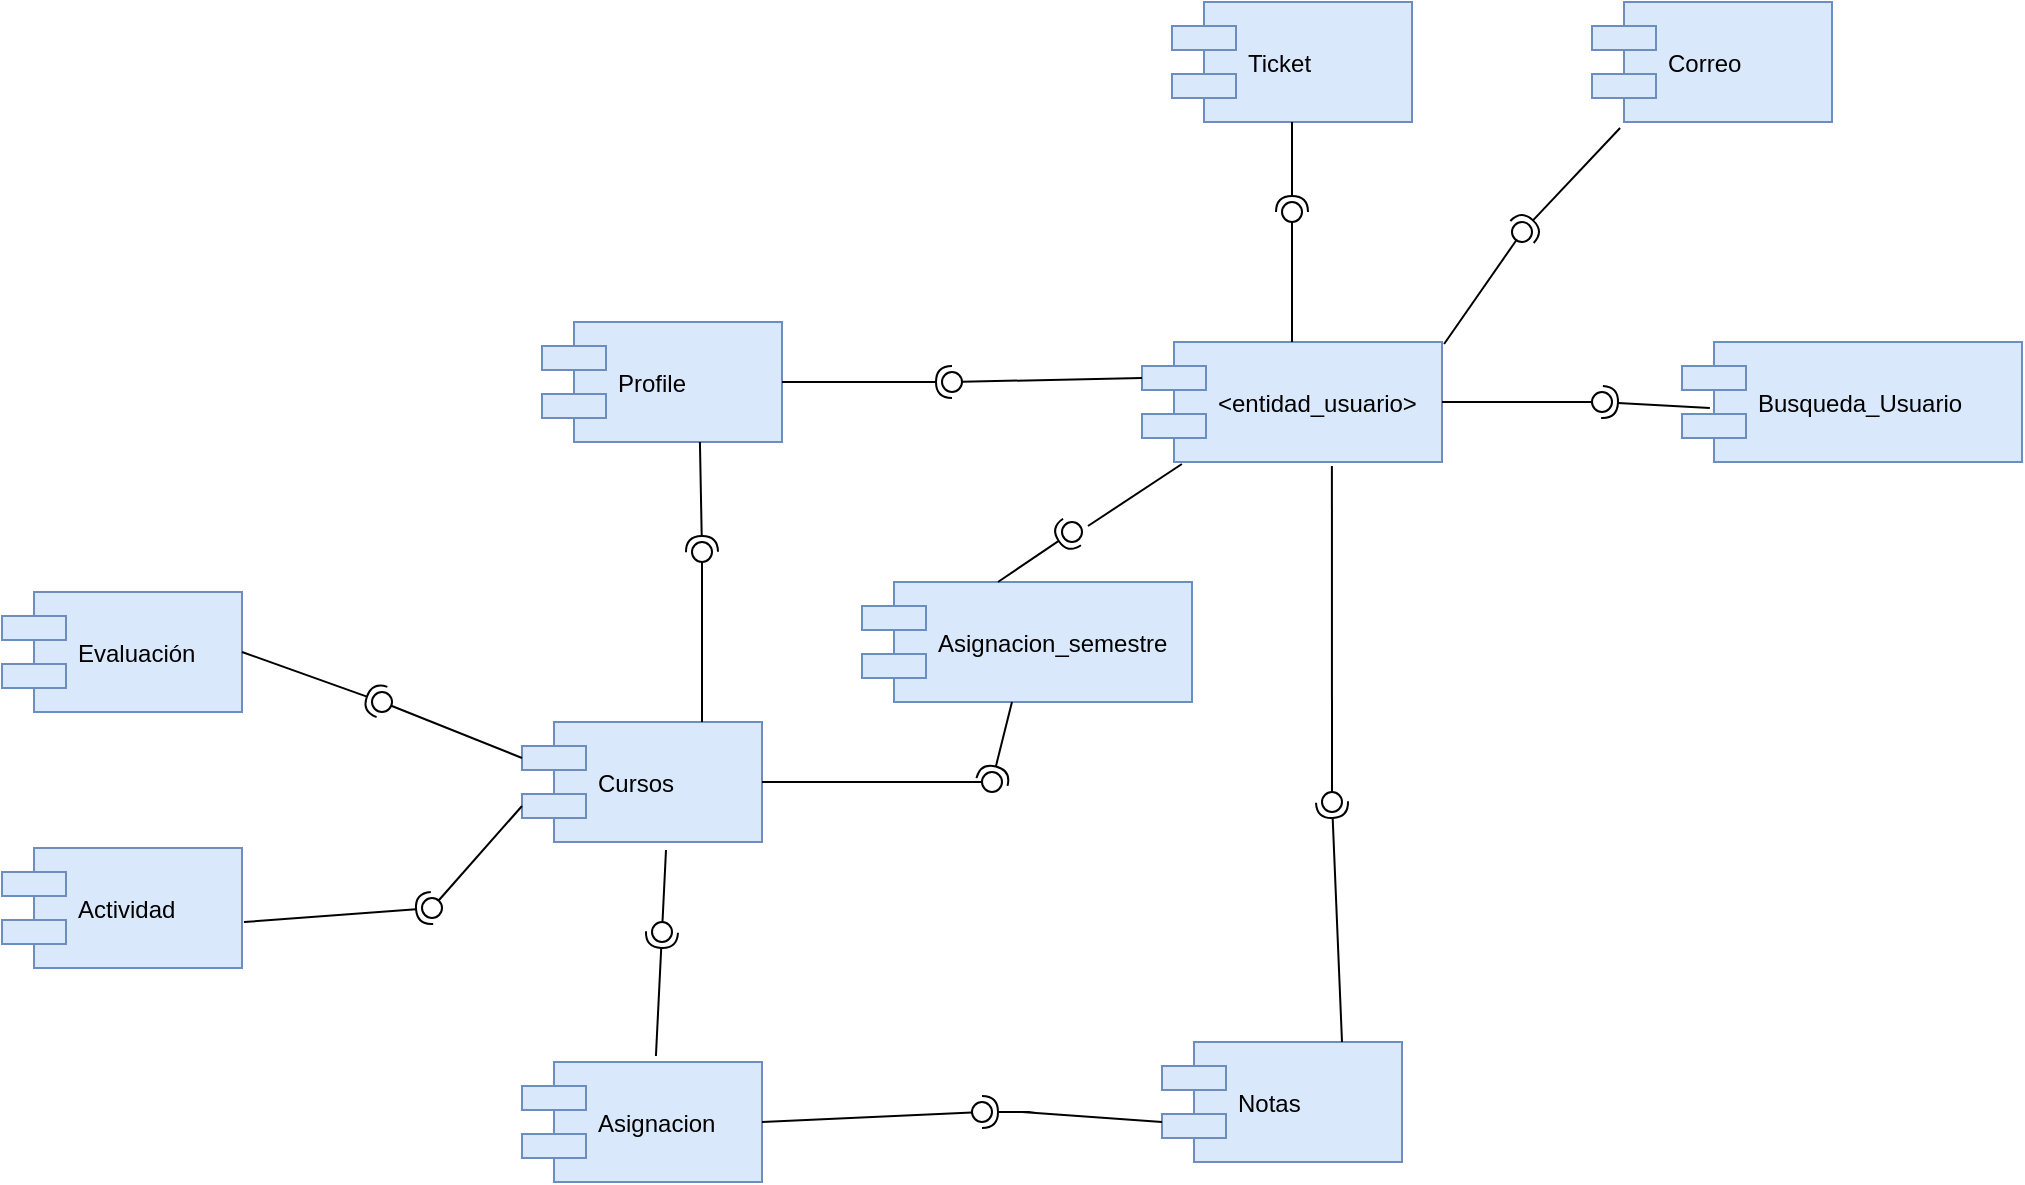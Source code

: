 <mxfile version="11.3.0" type="device" pages="1"><diagram name="Page-1" id="e7e014a7-5840-1c2e-5031-d8a46d1fe8dd"><mxGraphModel dx="2023" dy="1322" grid="1" gridSize="10" guides="1" tooltips="1" connect="1" arrows="1" fold="1" page="1" pageScale="1" pageWidth="1169" pageHeight="826" background="#ffffff" math="0" shadow="0"><root><mxCell id="0"/><mxCell id="1" parent="0"/><mxCell id="bjGDes512HJK8Bnqqdk6-41" value="Profile" style="shape=component;align=left;spacingLeft=36;fillColor=#dae8fc;strokeColor=#6c8ebf;" vertex="1" parent="1"><mxGeometry x="180" y="90" width="120" height="60" as="geometry"/></mxCell><mxCell id="bjGDes512HJK8Bnqqdk6-42" value="&lt;entidad_usuario&gt;" style="shape=component;align=left;spacingLeft=36;fillColor=#dae8fc;strokeColor=#6c8ebf;" vertex="1" parent="1"><mxGeometry x="480" y="100" width="150" height="60" as="geometry"/></mxCell><mxCell id="bjGDes512HJK8Bnqqdk6-43" value="" style="rounded=0;orthogonalLoop=1;jettySize=auto;html=1;endArrow=none;endFill=0;exitX=0;exitY=0.3;exitDx=0;exitDy=0;" edge="1" target="bjGDes512HJK8Bnqqdk6-45" parent="1" source="bjGDes512HJK8Bnqqdk6-42"><mxGeometry relative="1" as="geometry"><mxPoint x="360" y="215" as="sourcePoint"/></mxGeometry></mxCell><mxCell id="bjGDes512HJK8Bnqqdk6-44" value="" style="rounded=0;orthogonalLoop=1;jettySize=auto;html=1;endArrow=halfCircle;endFill=0;entryX=0.5;entryY=0.5;entryDx=0;entryDy=0;endSize=6;strokeWidth=1;exitX=1;exitY=0.5;exitDx=0;exitDy=0;" edge="1" target="bjGDes512HJK8Bnqqdk6-45" parent="1" source="bjGDes512HJK8Bnqqdk6-41"><mxGeometry relative="1" as="geometry"><mxPoint x="400" y="215" as="sourcePoint"/></mxGeometry></mxCell><mxCell id="bjGDes512HJK8Bnqqdk6-45" value="" style="ellipse;whiteSpace=wrap;html=1;fontFamily=Helvetica;fontSize=12;fontColor=#000000;align=center;strokeColor=#000000;fillColor=#ffffff;points=[];aspect=fixed;resizable=0;" vertex="1" parent="1"><mxGeometry x="380" y="115" width="10" height="10" as="geometry"/></mxCell><mxCell id="bjGDes512HJK8Bnqqdk6-46" value="Cursos" style="shape=component;align=left;spacingLeft=36;fillColor=#dae8fc;strokeColor=#6c8ebf;" vertex="1" parent="1"><mxGeometry x="170" y="290" width="120" height="60" as="geometry"/></mxCell><mxCell id="bjGDes512HJK8Bnqqdk6-47" value="" style="rounded=0;orthogonalLoop=1;jettySize=auto;html=1;endArrow=none;endFill=0;exitX=0.75;exitY=0;exitDx=0;exitDy=0;" edge="1" target="bjGDes512HJK8Bnqqdk6-49" parent="1" source="bjGDes512HJK8Bnqqdk6-46"><mxGeometry relative="1" as="geometry"><mxPoint x="240" y="205" as="sourcePoint"/></mxGeometry></mxCell><mxCell id="bjGDes512HJK8Bnqqdk6-48" value="" style="rounded=0;orthogonalLoop=1;jettySize=auto;html=1;endArrow=halfCircle;endFill=0;entryX=0.5;entryY=0.5;entryDx=0;entryDy=0;endSize=6;strokeWidth=1;exitX=0.658;exitY=1;exitDx=0;exitDy=0;exitPerimeter=0;" edge="1" target="bjGDes512HJK8Bnqqdk6-49" parent="1" source="bjGDes512HJK8Bnqqdk6-41"><mxGeometry relative="1" as="geometry"><mxPoint x="280" y="205" as="sourcePoint"/></mxGeometry></mxCell><mxCell id="bjGDes512HJK8Bnqqdk6-49" value="" style="ellipse;whiteSpace=wrap;html=1;fontFamily=Helvetica;fontSize=12;fontColor=#000000;align=center;strokeColor=#000000;fillColor=#ffffff;points=[];aspect=fixed;resizable=0;" vertex="1" parent="1"><mxGeometry x="255" y="200" width="10" height="10" as="geometry"/></mxCell><mxCell id="bjGDes512HJK8Bnqqdk6-50" value="Asignacion" style="shape=component;align=left;spacingLeft=36;fillColor=#dae8fc;strokeColor=#6c8ebf;" vertex="1" parent="1"><mxGeometry x="170" y="460" width="120" height="60" as="geometry"/></mxCell><mxCell id="bjGDes512HJK8Bnqqdk6-51" value="" style="rounded=0;orthogonalLoop=1;jettySize=auto;html=1;endArrow=none;endFill=0;exitX=0.6;exitY=1.067;exitDx=0;exitDy=0;exitPerimeter=0;" edge="1" target="bjGDes512HJK8Bnqqdk6-53" parent="1" source="bjGDes512HJK8Bnqqdk6-46"><mxGeometry relative="1" as="geometry"><mxPoint x="220" y="395" as="sourcePoint"/></mxGeometry></mxCell><mxCell id="bjGDes512HJK8Bnqqdk6-52" value="" style="rounded=0;orthogonalLoop=1;jettySize=auto;html=1;endArrow=halfCircle;endFill=0;entryX=0.5;entryY=0.5;entryDx=0;entryDy=0;endSize=6;strokeWidth=1;exitX=0.558;exitY=-0.05;exitDx=0;exitDy=0;exitPerimeter=0;" edge="1" target="bjGDes512HJK8Bnqqdk6-53" parent="1" source="bjGDes512HJK8Bnqqdk6-50"><mxGeometry relative="1" as="geometry"><mxPoint x="260" y="395" as="sourcePoint"/></mxGeometry></mxCell><mxCell id="bjGDes512HJK8Bnqqdk6-53" value="" style="ellipse;whiteSpace=wrap;html=1;fontFamily=Helvetica;fontSize=12;fontColor=#000000;align=center;strokeColor=#000000;fillColor=#ffffff;points=[];aspect=fixed;resizable=0;" vertex="1" parent="1"><mxGeometry x="235" y="390" width="10" height="10" as="geometry"/></mxCell><mxCell id="bjGDes512HJK8Bnqqdk6-54" value="Busqueda_Usuario" style="shape=component;align=left;spacingLeft=36;fillColor=#dae8fc;strokeColor=#6c8ebf;" vertex="1" parent="1"><mxGeometry x="750" y="100" width="170" height="60" as="geometry"/></mxCell><mxCell id="bjGDes512HJK8Bnqqdk6-55" value="" style="rounded=0;orthogonalLoop=1;jettySize=auto;html=1;endArrow=none;endFill=0;exitX=1;exitY=0.5;exitDx=0;exitDy=0;" edge="1" target="bjGDes512HJK8Bnqqdk6-57" parent="1" source="bjGDes512HJK8Bnqqdk6-42"><mxGeometry relative="1" as="geometry"><mxPoint x="690" y="130" as="sourcePoint"/></mxGeometry></mxCell><mxCell id="bjGDes512HJK8Bnqqdk6-56" value="" style="rounded=0;orthogonalLoop=1;jettySize=auto;html=1;endArrow=halfCircle;endFill=0;entryX=0.5;entryY=0.5;entryDx=0;entryDy=0;endSize=6;strokeWidth=1;exitX=0.082;exitY=0.55;exitDx=0;exitDy=0;exitPerimeter=0;" edge="1" target="bjGDes512HJK8Bnqqdk6-57" parent="1" source="bjGDes512HJK8Bnqqdk6-54"><mxGeometry relative="1" as="geometry"><mxPoint x="730" y="130" as="sourcePoint"/></mxGeometry></mxCell><mxCell id="bjGDes512HJK8Bnqqdk6-57" value="" style="ellipse;whiteSpace=wrap;html=1;fontFamily=Helvetica;fontSize=12;fontColor=#000000;align=center;strokeColor=#000000;fillColor=#ffffff;points=[];aspect=fixed;resizable=0;" vertex="1" parent="1"><mxGeometry x="705" y="125" width="10" height="10" as="geometry"/></mxCell><mxCell id="bjGDes512HJK8Bnqqdk6-58" value="Asignacion_semestre" style="shape=component;align=left;spacingLeft=36;fillColor=#dae8fc;strokeColor=#6c8ebf;" vertex="1" parent="1"><mxGeometry x="340" y="220" width="165" height="60" as="geometry"/></mxCell><mxCell id="bjGDes512HJK8Bnqqdk6-59" value="" style="rounded=0;orthogonalLoop=1;jettySize=auto;html=1;endArrow=none;endFill=0;exitX=0.133;exitY=1.017;exitDx=0;exitDy=0;exitPerimeter=0;entryX=1.3;entryY=0.2;entryDx=0;entryDy=0;entryPerimeter=0;" edge="1" target="bjGDes512HJK8Bnqqdk6-61" parent="1" source="bjGDes512HJK8Bnqqdk6-42"><mxGeometry relative="1" as="geometry"><mxPoint x="535" y="215" as="sourcePoint"/><mxPoint x="552" y="210" as="targetPoint"/></mxGeometry></mxCell><mxCell id="bjGDes512HJK8Bnqqdk6-60" value="" style="rounded=0;orthogonalLoop=1;jettySize=auto;html=1;endArrow=halfCircle;endFill=0;entryX=0.5;entryY=0.5;entryDx=0;entryDy=0;endSize=6;strokeWidth=1;exitX=0.412;exitY=0;exitDx=0;exitDy=0;exitPerimeter=0;" edge="1" target="bjGDes512HJK8Bnqqdk6-61" parent="1" source="bjGDes512HJK8Bnqqdk6-58"><mxGeometry relative="1" as="geometry"><mxPoint x="575" y="215" as="sourcePoint"/></mxGeometry></mxCell><mxCell id="bjGDes512HJK8Bnqqdk6-61" value="" style="ellipse;whiteSpace=wrap;html=1;fontFamily=Helvetica;fontSize=12;fontColor=#000000;align=center;strokeColor=#000000;fillColor=#ffffff;points=[];aspect=fixed;resizable=0;" vertex="1" parent="1"><mxGeometry x="440" y="190" width="10" height="10" as="geometry"/></mxCell><mxCell id="bjGDes512HJK8Bnqqdk6-62" value="" style="rounded=0;orthogonalLoop=1;jettySize=auto;html=1;endArrow=none;endFill=0;exitX=1;exitY=0.5;exitDx=0;exitDy=0;" edge="1" target="bjGDes512HJK8Bnqqdk6-64" parent="1" source="bjGDes512HJK8Bnqqdk6-46"><mxGeometry relative="1" as="geometry"><mxPoint x="385" y="320" as="sourcePoint"/></mxGeometry></mxCell><mxCell id="bjGDes512HJK8Bnqqdk6-63" value="" style="rounded=0;orthogonalLoop=1;jettySize=auto;html=1;endArrow=halfCircle;endFill=0;entryX=0.5;entryY=0.5;entryDx=0;entryDy=0;endSize=6;strokeWidth=1;" edge="1" target="bjGDes512HJK8Bnqqdk6-64" parent="1" source="bjGDes512HJK8Bnqqdk6-58"><mxGeometry relative="1" as="geometry"><mxPoint x="425" y="320" as="sourcePoint"/></mxGeometry></mxCell><mxCell id="bjGDes512HJK8Bnqqdk6-64" value="" style="ellipse;whiteSpace=wrap;html=1;fontFamily=Helvetica;fontSize=12;fontColor=#000000;align=center;strokeColor=#000000;fillColor=#ffffff;points=[];aspect=fixed;resizable=0;" vertex="1" parent="1"><mxGeometry x="400" y="315" width="10" height="10" as="geometry"/></mxCell><mxCell id="bjGDes512HJK8Bnqqdk6-65" value="Ticket" style="shape=component;align=left;spacingLeft=36;fillColor=#dae8fc;strokeColor=#6c8ebf;" vertex="1" parent="1"><mxGeometry x="495" y="-70" width="120" height="60" as="geometry"/></mxCell><mxCell id="bjGDes512HJK8Bnqqdk6-66" value="" style="rounded=0;orthogonalLoop=1;jettySize=auto;html=1;endArrow=none;endFill=0;exitX=0.5;exitY=0;exitDx=0;exitDy=0;" edge="1" target="bjGDes512HJK8Bnqqdk6-68" parent="1" source="bjGDes512HJK8Bnqqdk6-42"><mxGeometry relative="1" as="geometry"><mxPoint x="535" y="35" as="sourcePoint"/></mxGeometry></mxCell><mxCell id="bjGDes512HJK8Bnqqdk6-67" value="" style="rounded=0;orthogonalLoop=1;jettySize=auto;html=1;endArrow=halfCircle;endFill=0;entryX=0.5;entryY=0.5;entryDx=0;entryDy=0;endSize=6;strokeWidth=1;exitX=0.5;exitY=1;exitDx=0;exitDy=0;" edge="1" target="bjGDes512HJK8Bnqqdk6-68" parent="1" source="bjGDes512HJK8Bnqqdk6-65"><mxGeometry relative="1" as="geometry"><mxPoint x="575" y="35" as="sourcePoint"/></mxGeometry></mxCell><mxCell id="bjGDes512HJK8Bnqqdk6-68" value="" style="ellipse;whiteSpace=wrap;html=1;fontFamily=Helvetica;fontSize=12;fontColor=#000000;align=center;strokeColor=#000000;fillColor=#ffffff;points=[];aspect=fixed;resizable=0;" vertex="1" parent="1"><mxGeometry x="550" y="30" width="10" height="10" as="geometry"/></mxCell><mxCell id="bjGDes512HJK8Bnqqdk6-69" value="Evaluación" style="shape=component;align=left;spacingLeft=36;fillColor=#dae8fc;strokeColor=#6c8ebf;" vertex="1" parent="1"><mxGeometry x="-90" y="225" width="120" height="60" as="geometry"/></mxCell><mxCell id="bjGDes512HJK8Bnqqdk6-70" value="Actividad" style="shape=component;align=left;spacingLeft=36;fillColor=#dae8fc;strokeColor=#6c8ebf;" vertex="1" parent="1"><mxGeometry x="-90" y="353" width="120" height="60" as="geometry"/></mxCell><mxCell id="bjGDes512HJK8Bnqqdk6-71" value="" style="rounded=0;orthogonalLoop=1;jettySize=auto;html=1;endArrow=none;endFill=0;exitX=0;exitY=0.3;exitDx=0;exitDy=0;" edge="1" target="bjGDes512HJK8Bnqqdk6-73" parent="1" source="bjGDes512HJK8Bnqqdk6-46"><mxGeometry relative="1" as="geometry"><mxPoint x="80" y="280" as="sourcePoint"/></mxGeometry></mxCell><mxCell id="bjGDes512HJK8Bnqqdk6-72" value="" style="rounded=0;orthogonalLoop=1;jettySize=auto;html=1;endArrow=halfCircle;endFill=0;entryX=0.5;entryY=0.5;entryDx=0;entryDy=0;endSize=6;strokeWidth=1;exitX=1;exitY=0.5;exitDx=0;exitDy=0;" edge="1" target="bjGDes512HJK8Bnqqdk6-73" parent="1" source="bjGDes512HJK8Bnqqdk6-69"><mxGeometry relative="1" as="geometry"><mxPoint x="120" y="280" as="sourcePoint"/></mxGeometry></mxCell><mxCell id="bjGDes512HJK8Bnqqdk6-73" value="" style="ellipse;whiteSpace=wrap;html=1;fontFamily=Helvetica;fontSize=12;fontColor=#000000;align=center;strokeColor=#000000;fillColor=#ffffff;points=[];aspect=fixed;resizable=0;" vertex="1" parent="1"><mxGeometry x="95" y="275" width="10" height="10" as="geometry"/></mxCell><mxCell id="bjGDes512HJK8Bnqqdk6-74" value="" style="rounded=0;orthogonalLoop=1;jettySize=auto;html=1;endArrow=none;endFill=0;exitX=0;exitY=0.7;exitDx=0;exitDy=0;" edge="1" target="bjGDes512HJK8Bnqqdk6-76" parent="1" source="bjGDes512HJK8Bnqqdk6-46"><mxGeometry relative="1" as="geometry"><mxPoint x="120" y="340" as="sourcePoint"/></mxGeometry></mxCell><mxCell id="bjGDes512HJK8Bnqqdk6-75" value="" style="rounded=0;orthogonalLoop=1;jettySize=auto;html=1;endArrow=halfCircle;endFill=0;entryX=0.5;entryY=0.5;entryDx=0;entryDy=0;endSize=6;strokeWidth=1;exitX=1.008;exitY=0.617;exitDx=0;exitDy=0;exitPerimeter=0;" edge="1" target="bjGDes512HJK8Bnqqdk6-76" parent="1" source="bjGDes512HJK8Bnqqdk6-70"><mxGeometry relative="1" as="geometry"><mxPoint x="145" y="383" as="sourcePoint"/></mxGeometry></mxCell><mxCell id="bjGDes512HJK8Bnqqdk6-76" value="" style="ellipse;whiteSpace=wrap;html=1;fontFamily=Helvetica;fontSize=12;fontColor=#000000;align=center;strokeColor=#000000;fillColor=#ffffff;points=[];aspect=fixed;resizable=0;" vertex="1" parent="1"><mxGeometry x="120" y="378" width="10" height="10" as="geometry"/></mxCell><mxCell id="bjGDes512HJK8Bnqqdk6-77" value="Correo" style="shape=component;align=left;spacingLeft=36;fillColor=#dae8fc;strokeColor=#6c8ebf;" vertex="1" parent="1"><mxGeometry x="705" y="-70" width="120" height="60" as="geometry"/></mxCell><mxCell id="bjGDes512HJK8Bnqqdk6-78" value="" style="rounded=0;orthogonalLoop=1;jettySize=auto;html=1;endArrow=none;endFill=0;exitX=1.007;exitY=0.017;exitDx=0;exitDy=0;exitPerimeter=0;" edge="1" target="bjGDes512HJK8Bnqqdk6-80" parent="1" source="bjGDes512HJK8Bnqqdk6-42"><mxGeometry relative="1" as="geometry"><mxPoint x="650" y="45" as="sourcePoint"/></mxGeometry></mxCell><mxCell id="bjGDes512HJK8Bnqqdk6-79" value="" style="rounded=0;orthogonalLoop=1;jettySize=auto;html=1;endArrow=halfCircle;endFill=0;entryX=0.5;entryY=0.5;entryDx=0;entryDy=0;endSize=6;strokeWidth=1;exitX=0.117;exitY=1.05;exitDx=0;exitDy=0;exitPerimeter=0;" edge="1" target="bjGDes512HJK8Bnqqdk6-80" parent="1" source="bjGDes512HJK8Bnqqdk6-77"><mxGeometry relative="1" as="geometry"><mxPoint x="690" y="45" as="sourcePoint"/></mxGeometry></mxCell><mxCell id="bjGDes512HJK8Bnqqdk6-80" value="" style="ellipse;whiteSpace=wrap;html=1;fontFamily=Helvetica;fontSize=12;fontColor=#000000;align=center;strokeColor=#000000;fillColor=#ffffff;points=[];aspect=fixed;resizable=0;" vertex="1" parent="1"><mxGeometry x="665" y="40" width="10" height="10" as="geometry"/></mxCell><mxCell id="bjGDes512HJK8Bnqqdk6-81" value="Notas" style="shape=component;align=left;spacingLeft=36;fillColor=#dae8fc;strokeColor=#6c8ebf;" vertex="1" parent="1"><mxGeometry x="490" y="450" width="120" height="60" as="geometry"/></mxCell><mxCell id="bjGDes512HJK8Bnqqdk6-84" value="" style="rounded=0;orthogonalLoop=1;jettySize=auto;html=1;endArrow=none;endFill=0;exitX=0.633;exitY=1.033;exitDx=0;exitDy=0;exitPerimeter=0;" edge="1" target="bjGDes512HJK8Bnqqdk6-86" parent="1" source="bjGDes512HJK8Bnqqdk6-42"><mxGeometry relative="1" as="geometry"><mxPoint x="555" y="330" as="sourcePoint"/></mxGeometry></mxCell><mxCell id="bjGDes512HJK8Bnqqdk6-85" value="" style="rounded=0;orthogonalLoop=1;jettySize=auto;html=1;endArrow=halfCircle;endFill=0;entryX=0.5;entryY=0.5;entryDx=0;entryDy=0;endSize=6;strokeWidth=1;exitX=0.75;exitY=0;exitDx=0;exitDy=0;" edge="1" target="bjGDes512HJK8Bnqqdk6-86" parent="1" source="bjGDes512HJK8Bnqqdk6-81"><mxGeometry relative="1" as="geometry"><mxPoint x="595" y="330" as="sourcePoint"/></mxGeometry></mxCell><mxCell id="bjGDes512HJK8Bnqqdk6-86" value="" style="ellipse;whiteSpace=wrap;html=1;fontFamily=Helvetica;fontSize=12;fontColor=#000000;align=center;strokeColor=#000000;fillColor=#ffffff;points=[];aspect=fixed;resizable=0;" vertex="1" parent="1"><mxGeometry x="570" y="325" width="10" height="10" as="geometry"/></mxCell><mxCell id="bjGDes512HJK8Bnqqdk6-87" value="" style="rounded=0;orthogonalLoop=1;jettySize=auto;html=1;endArrow=none;endFill=0;exitX=1;exitY=0.5;exitDx=0;exitDy=0;" edge="1" target="bjGDes512HJK8Bnqqdk6-89" parent="1" source="bjGDes512HJK8Bnqqdk6-50"><mxGeometry relative="1" as="geometry"><mxPoint x="380" y="485" as="sourcePoint"/></mxGeometry></mxCell><mxCell id="bjGDes512HJK8Bnqqdk6-88" value="" style="rounded=0;orthogonalLoop=1;jettySize=auto;html=1;endArrow=halfCircle;endFill=0;entryX=0.5;entryY=0.5;entryDx=0;entryDy=0;endSize=6;strokeWidth=1;" edge="1" target="bjGDes512HJK8Bnqqdk6-89" parent="1"><mxGeometry relative="1" as="geometry"><mxPoint x="420" y="485" as="sourcePoint"/><Array as="points"><mxPoint x="490" y="490"/><mxPoint x="420" y="485"/></Array></mxGeometry></mxCell><mxCell id="bjGDes512HJK8Bnqqdk6-89" value="" style="ellipse;whiteSpace=wrap;html=1;fontFamily=Helvetica;fontSize=12;fontColor=#000000;align=center;strokeColor=#000000;fillColor=#ffffff;points=[];aspect=fixed;resizable=0;" vertex="1" parent="1"><mxGeometry x="395" y="480" width="10" height="10" as="geometry"/></mxCell></root></mxGraphModel></diagram></mxfile>